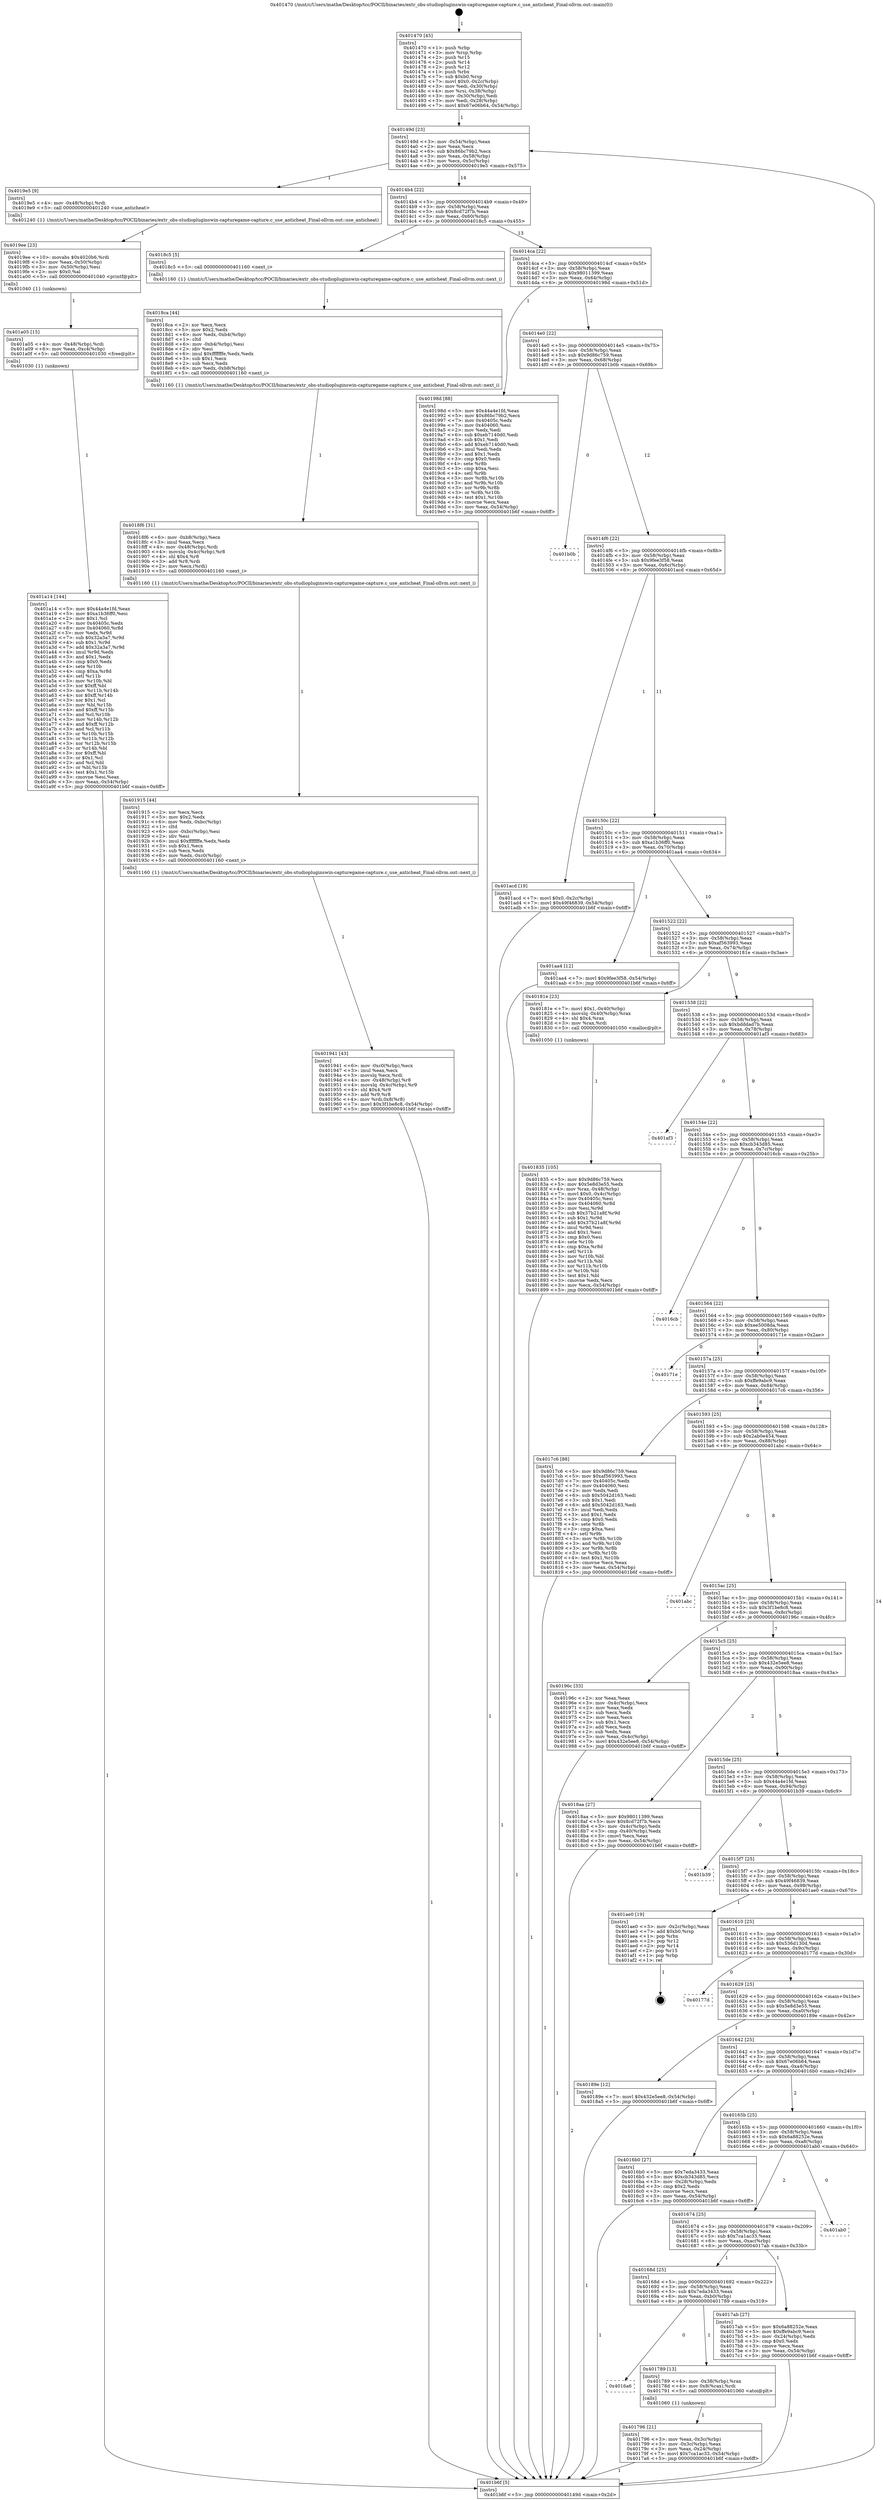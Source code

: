 digraph "0x401470" {
  label = "0x401470 (/mnt/c/Users/mathe/Desktop/tcc/POCII/binaries/extr_obs-studiopluginswin-capturegame-capture.c_use_anticheat_Final-ollvm.out::main(0))"
  labelloc = "t"
  node[shape=record]

  Entry [label="",width=0.3,height=0.3,shape=circle,fillcolor=black,style=filled]
  "0x40149d" [label="{
     0x40149d [23]\l
     | [instrs]\l
     &nbsp;&nbsp;0x40149d \<+3\>: mov -0x54(%rbp),%eax\l
     &nbsp;&nbsp;0x4014a0 \<+2\>: mov %eax,%ecx\l
     &nbsp;&nbsp;0x4014a2 \<+6\>: sub $0x86bc79b2,%ecx\l
     &nbsp;&nbsp;0x4014a8 \<+3\>: mov %eax,-0x58(%rbp)\l
     &nbsp;&nbsp;0x4014ab \<+3\>: mov %ecx,-0x5c(%rbp)\l
     &nbsp;&nbsp;0x4014ae \<+6\>: je 00000000004019e5 \<main+0x575\>\l
  }"]
  "0x4019e5" [label="{
     0x4019e5 [9]\l
     | [instrs]\l
     &nbsp;&nbsp;0x4019e5 \<+4\>: mov -0x48(%rbp),%rdi\l
     &nbsp;&nbsp;0x4019e9 \<+5\>: call 0000000000401240 \<use_anticheat\>\l
     | [calls]\l
     &nbsp;&nbsp;0x401240 \{1\} (/mnt/c/Users/mathe/Desktop/tcc/POCII/binaries/extr_obs-studiopluginswin-capturegame-capture.c_use_anticheat_Final-ollvm.out::use_anticheat)\l
  }"]
  "0x4014b4" [label="{
     0x4014b4 [22]\l
     | [instrs]\l
     &nbsp;&nbsp;0x4014b4 \<+5\>: jmp 00000000004014b9 \<main+0x49\>\l
     &nbsp;&nbsp;0x4014b9 \<+3\>: mov -0x58(%rbp),%eax\l
     &nbsp;&nbsp;0x4014bc \<+5\>: sub $0x8cd72f7b,%eax\l
     &nbsp;&nbsp;0x4014c1 \<+3\>: mov %eax,-0x60(%rbp)\l
     &nbsp;&nbsp;0x4014c4 \<+6\>: je 00000000004018c5 \<main+0x455\>\l
  }"]
  Exit [label="",width=0.3,height=0.3,shape=circle,fillcolor=black,style=filled,peripheries=2]
  "0x4018c5" [label="{
     0x4018c5 [5]\l
     | [instrs]\l
     &nbsp;&nbsp;0x4018c5 \<+5\>: call 0000000000401160 \<next_i\>\l
     | [calls]\l
     &nbsp;&nbsp;0x401160 \{1\} (/mnt/c/Users/mathe/Desktop/tcc/POCII/binaries/extr_obs-studiopluginswin-capturegame-capture.c_use_anticheat_Final-ollvm.out::next_i)\l
  }"]
  "0x4014ca" [label="{
     0x4014ca [22]\l
     | [instrs]\l
     &nbsp;&nbsp;0x4014ca \<+5\>: jmp 00000000004014cf \<main+0x5f\>\l
     &nbsp;&nbsp;0x4014cf \<+3\>: mov -0x58(%rbp),%eax\l
     &nbsp;&nbsp;0x4014d2 \<+5\>: sub $0x98011399,%eax\l
     &nbsp;&nbsp;0x4014d7 \<+3\>: mov %eax,-0x64(%rbp)\l
     &nbsp;&nbsp;0x4014da \<+6\>: je 000000000040198d \<main+0x51d\>\l
  }"]
  "0x401a14" [label="{
     0x401a14 [144]\l
     | [instrs]\l
     &nbsp;&nbsp;0x401a14 \<+5\>: mov $0x44a4e1fd,%eax\l
     &nbsp;&nbsp;0x401a19 \<+5\>: mov $0xa1b36ff0,%esi\l
     &nbsp;&nbsp;0x401a1e \<+2\>: mov $0x1,%cl\l
     &nbsp;&nbsp;0x401a20 \<+7\>: mov 0x40405c,%edx\l
     &nbsp;&nbsp;0x401a27 \<+8\>: mov 0x404060,%r8d\l
     &nbsp;&nbsp;0x401a2f \<+3\>: mov %edx,%r9d\l
     &nbsp;&nbsp;0x401a32 \<+7\>: sub $0x32a3a7,%r9d\l
     &nbsp;&nbsp;0x401a39 \<+4\>: sub $0x1,%r9d\l
     &nbsp;&nbsp;0x401a3d \<+7\>: add $0x32a3a7,%r9d\l
     &nbsp;&nbsp;0x401a44 \<+4\>: imul %r9d,%edx\l
     &nbsp;&nbsp;0x401a48 \<+3\>: and $0x1,%edx\l
     &nbsp;&nbsp;0x401a4b \<+3\>: cmp $0x0,%edx\l
     &nbsp;&nbsp;0x401a4e \<+4\>: sete %r10b\l
     &nbsp;&nbsp;0x401a52 \<+4\>: cmp $0xa,%r8d\l
     &nbsp;&nbsp;0x401a56 \<+4\>: setl %r11b\l
     &nbsp;&nbsp;0x401a5a \<+3\>: mov %r10b,%bl\l
     &nbsp;&nbsp;0x401a5d \<+3\>: xor $0xff,%bl\l
     &nbsp;&nbsp;0x401a60 \<+3\>: mov %r11b,%r14b\l
     &nbsp;&nbsp;0x401a63 \<+4\>: xor $0xff,%r14b\l
     &nbsp;&nbsp;0x401a67 \<+3\>: xor $0x1,%cl\l
     &nbsp;&nbsp;0x401a6a \<+3\>: mov %bl,%r15b\l
     &nbsp;&nbsp;0x401a6d \<+4\>: and $0xff,%r15b\l
     &nbsp;&nbsp;0x401a71 \<+3\>: and %cl,%r10b\l
     &nbsp;&nbsp;0x401a74 \<+3\>: mov %r14b,%r12b\l
     &nbsp;&nbsp;0x401a77 \<+4\>: and $0xff,%r12b\l
     &nbsp;&nbsp;0x401a7b \<+3\>: and %cl,%r11b\l
     &nbsp;&nbsp;0x401a7e \<+3\>: or %r10b,%r15b\l
     &nbsp;&nbsp;0x401a81 \<+3\>: or %r11b,%r12b\l
     &nbsp;&nbsp;0x401a84 \<+3\>: xor %r12b,%r15b\l
     &nbsp;&nbsp;0x401a87 \<+3\>: or %r14b,%bl\l
     &nbsp;&nbsp;0x401a8a \<+3\>: xor $0xff,%bl\l
     &nbsp;&nbsp;0x401a8d \<+3\>: or $0x1,%cl\l
     &nbsp;&nbsp;0x401a90 \<+2\>: and %cl,%bl\l
     &nbsp;&nbsp;0x401a92 \<+3\>: or %bl,%r15b\l
     &nbsp;&nbsp;0x401a95 \<+4\>: test $0x1,%r15b\l
     &nbsp;&nbsp;0x401a99 \<+3\>: cmovne %esi,%eax\l
     &nbsp;&nbsp;0x401a9c \<+3\>: mov %eax,-0x54(%rbp)\l
     &nbsp;&nbsp;0x401a9f \<+5\>: jmp 0000000000401b6f \<main+0x6ff\>\l
  }"]
  "0x40198d" [label="{
     0x40198d [88]\l
     | [instrs]\l
     &nbsp;&nbsp;0x40198d \<+5\>: mov $0x44a4e1fd,%eax\l
     &nbsp;&nbsp;0x401992 \<+5\>: mov $0x86bc79b2,%ecx\l
     &nbsp;&nbsp;0x401997 \<+7\>: mov 0x40405c,%edx\l
     &nbsp;&nbsp;0x40199e \<+7\>: mov 0x404060,%esi\l
     &nbsp;&nbsp;0x4019a5 \<+2\>: mov %edx,%edi\l
     &nbsp;&nbsp;0x4019a7 \<+6\>: sub $0xeb7140d0,%edi\l
     &nbsp;&nbsp;0x4019ad \<+3\>: sub $0x1,%edi\l
     &nbsp;&nbsp;0x4019b0 \<+6\>: add $0xeb7140d0,%edi\l
     &nbsp;&nbsp;0x4019b6 \<+3\>: imul %edi,%edx\l
     &nbsp;&nbsp;0x4019b9 \<+3\>: and $0x1,%edx\l
     &nbsp;&nbsp;0x4019bc \<+3\>: cmp $0x0,%edx\l
     &nbsp;&nbsp;0x4019bf \<+4\>: sete %r8b\l
     &nbsp;&nbsp;0x4019c3 \<+3\>: cmp $0xa,%esi\l
     &nbsp;&nbsp;0x4019c6 \<+4\>: setl %r9b\l
     &nbsp;&nbsp;0x4019ca \<+3\>: mov %r8b,%r10b\l
     &nbsp;&nbsp;0x4019cd \<+3\>: and %r9b,%r10b\l
     &nbsp;&nbsp;0x4019d0 \<+3\>: xor %r9b,%r8b\l
     &nbsp;&nbsp;0x4019d3 \<+3\>: or %r8b,%r10b\l
     &nbsp;&nbsp;0x4019d6 \<+4\>: test $0x1,%r10b\l
     &nbsp;&nbsp;0x4019da \<+3\>: cmovne %ecx,%eax\l
     &nbsp;&nbsp;0x4019dd \<+3\>: mov %eax,-0x54(%rbp)\l
     &nbsp;&nbsp;0x4019e0 \<+5\>: jmp 0000000000401b6f \<main+0x6ff\>\l
  }"]
  "0x4014e0" [label="{
     0x4014e0 [22]\l
     | [instrs]\l
     &nbsp;&nbsp;0x4014e0 \<+5\>: jmp 00000000004014e5 \<main+0x75\>\l
     &nbsp;&nbsp;0x4014e5 \<+3\>: mov -0x58(%rbp),%eax\l
     &nbsp;&nbsp;0x4014e8 \<+5\>: sub $0x9d86c759,%eax\l
     &nbsp;&nbsp;0x4014ed \<+3\>: mov %eax,-0x68(%rbp)\l
     &nbsp;&nbsp;0x4014f0 \<+6\>: je 0000000000401b0b \<main+0x69b\>\l
  }"]
  "0x401a05" [label="{
     0x401a05 [15]\l
     | [instrs]\l
     &nbsp;&nbsp;0x401a05 \<+4\>: mov -0x48(%rbp),%rdi\l
     &nbsp;&nbsp;0x401a09 \<+6\>: mov %eax,-0xc4(%rbp)\l
     &nbsp;&nbsp;0x401a0f \<+5\>: call 0000000000401030 \<free@plt\>\l
     | [calls]\l
     &nbsp;&nbsp;0x401030 \{1\} (unknown)\l
  }"]
  "0x401b0b" [label="{
     0x401b0b\l
  }", style=dashed]
  "0x4014f6" [label="{
     0x4014f6 [22]\l
     | [instrs]\l
     &nbsp;&nbsp;0x4014f6 \<+5\>: jmp 00000000004014fb \<main+0x8b\>\l
     &nbsp;&nbsp;0x4014fb \<+3\>: mov -0x58(%rbp),%eax\l
     &nbsp;&nbsp;0x4014fe \<+5\>: sub $0x9fee3f58,%eax\l
     &nbsp;&nbsp;0x401503 \<+3\>: mov %eax,-0x6c(%rbp)\l
     &nbsp;&nbsp;0x401506 \<+6\>: je 0000000000401acd \<main+0x65d\>\l
  }"]
  "0x4019ee" [label="{
     0x4019ee [23]\l
     | [instrs]\l
     &nbsp;&nbsp;0x4019ee \<+10\>: movabs $0x4020b6,%rdi\l
     &nbsp;&nbsp;0x4019f8 \<+3\>: mov %eax,-0x50(%rbp)\l
     &nbsp;&nbsp;0x4019fb \<+3\>: mov -0x50(%rbp),%esi\l
     &nbsp;&nbsp;0x4019fe \<+2\>: mov $0x0,%al\l
     &nbsp;&nbsp;0x401a00 \<+5\>: call 0000000000401040 \<printf@plt\>\l
     | [calls]\l
     &nbsp;&nbsp;0x401040 \{1\} (unknown)\l
  }"]
  "0x401acd" [label="{
     0x401acd [19]\l
     | [instrs]\l
     &nbsp;&nbsp;0x401acd \<+7\>: movl $0x0,-0x2c(%rbp)\l
     &nbsp;&nbsp;0x401ad4 \<+7\>: movl $0x49f46839,-0x54(%rbp)\l
     &nbsp;&nbsp;0x401adb \<+5\>: jmp 0000000000401b6f \<main+0x6ff\>\l
  }"]
  "0x40150c" [label="{
     0x40150c [22]\l
     | [instrs]\l
     &nbsp;&nbsp;0x40150c \<+5\>: jmp 0000000000401511 \<main+0xa1\>\l
     &nbsp;&nbsp;0x401511 \<+3\>: mov -0x58(%rbp),%eax\l
     &nbsp;&nbsp;0x401514 \<+5\>: sub $0xa1b36ff0,%eax\l
     &nbsp;&nbsp;0x401519 \<+3\>: mov %eax,-0x70(%rbp)\l
     &nbsp;&nbsp;0x40151c \<+6\>: je 0000000000401aa4 \<main+0x634\>\l
  }"]
  "0x401941" [label="{
     0x401941 [43]\l
     | [instrs]\l
     &nbsp;&nbsp;0x401941 \<+6\>: mov -0xc0(%rbp),%ecx\l
     &nbsp;&nbsp;0x401947 \<+3\>: imul %eax,%ecx\l
     &nbsp;&nbsp;0x40194a \<+3\>: movslq %ecx,%rdi\l
     &nbsp;&nbsp;0x40194d \<+4\>: mov -0x48(%rbp),%r8\l
     &nbsp;&nbsp;0x401951 \<+4\>: movslq -0x4c(%rbp),%r9\l
     &nbsp;&nbsp;0x401955 \<+4\>: shl $0x4,%r9\l
     &nbsp;&nbsp;0x401959 \<+3\>: add %r9,%r8\l
     &nbsp;&nbsp;0x40195c \<+4\>: mov %rdi,0x8(%r8)\l
     &nbsp;&nbsp;0x401960 \<+7\>: movl $0x3f1be8c8,-0x54(%rbp)\l
     &nbsp;&nbsp;0x401967 \<+5\>: jmp 0000000000401b6f \<main+0x6ff\>\l
  }"]
  "0x401aa4" [label="{
     0x401aa4 [12]\l
     | [instrs]\l
     &nbsp;&nbsp;0x401aa4 \<+7\>: movl $0x9fee3f58,-0x54(%rbp)\l
     &nbsp;&nbsp;0x401aab \<+5\>: jmp 0000000000401b6f \<main+0x6ff\>\l
  }"]
  "0x401522" [label="{
     0x401522 [22]\l
     | [instrs]\l
     &nbsp;&nbsp;0x401522 \<+5\>: jmp 0000000000401527 \<main+0xb7\>\l
     &nbsp;&nbsp;0x401527 \<+3\>: mov -0x58(%rbp),%eax\l
     &nbsp;&nbsp;0x40152a \<+5\>: sub $0xaf563993,%eax\l
     &nbsp;&nbsp;0x40152f \<+3\>: mov %eax,-0x74(%rbp)\l
     &nbsp;&nbsp;0x401532 \<+6\>: je 000000000040181e \<main+0x3ae\>\l
  }"]
  "0x401915" [label="{
     0x401915 [44]\l
     | [instrs]\l
     &nbsp;&nbsp;0x401915 \<+2\>: xor %ecx,%ecx\l
     &nbsp;&nbsp;0x401917 \<+5\>: mov $0x2,%edx\l
     &nbsp;&nbsp;0x40191c \<+6\>: mov %edx,-0xbc(%rbp)\l
     &nbsp;&nbsp;0x401922 \<+1\>: cltd\l
     &nbsp;&nbsp;0x401923 \<+6\>: mov -0xbc(%rbp),%esi\l
     &nbsp;&nbsp;0x401929 \<+2\>: idiv %esi\l
     &nbsp;&nbsp;0x40192b \<+6\>: imul $0xfffffffe,%edx,%edx\l
     &nbsp;&nbsp;0x401931 \<+3\>: sub $0x1,%ecx\l
     &nbsp;&nbsp;0x401934 \<+2\>: sub %ecx,%edx\l
     &nbsp;&nbsp;0x401936 \<+6\>: mov %edx,-0xc0(%rbp)\l
     &nbsp;&nbsp;0x40193c \<+5\>: call 0000000000401160 \<next_i\>\l
     | [calls]\l
     &nbsp;&nbsp;0x401160 \{1\} (/mnt/c/Users/mathe/Desktop/tcc/POCII/binaries/extr_obs-studiopluginswin-capturegame-capture.c_use_anticheat_Final-ollvm.out::next_i)\l
  }"]
  "0x40181e" [label="{
     0x40181e [23]\l
     | [instrs]\l
     &nbsp;&nbsp;0x40181e \<+7\>: movl $0x1,-0x40(%rbp)\l
     &nbsp;&nbsp;0x401825 \<+4\>: movslq -0x40(%rbp),%rax\l
     &nbsp;&nbsp;0x401829 \<+4\>: shl $0x4,%rax\l
     &nbsp;&nbsp;0x40182d \<+3\>: mov %rax,%rdi\l
     &nbsp;&nbsp;0x401830 \<+5\>: call 0000000000401050 \<malloc@plt\>\l
     | [calls]\l
     &nbsp;&nbsp;0x401050 \{1\} (unknown)\l
  }"]
  "0x401538" [label="{
     0x401538 [22]\l
     | [instrs]\l
     &nbsp;&nbsp;0x401538 \<+5\>: jmp 000000000040153d \<main+0xcd\>\l
     &nbsp;&nbsp;0x40153d \<+3\>: mov -0x58(%rbp),%eax\l
     &nbsp;&nbsp;0x401540 \<+5\>: sub $0xbdddad7b,%eax\l
     &nbsp;&nbsp;0x401545 \<+3\>: mov %eax,-0x78(%rbp)\l
     &nbsp;&nbsp;0x401548 \<+6\>: je 0000000000401af3 \<main+0x683\>\l
  }"]
  "0x4018f6" [label="{
     0x4018f6 [31]\l
     | [instrs]\l
     &nbsp;&nbsp;0x4018f6 \<+6\>: mov -0xb8(%rbp),%ecx\l
     &nbsp;&nbsp;0x4018fc \<+3\>: imul %eax,%ecx\l
     &nbsp;&nbsp;0x4018ff \<+4\>: mov -0x48(%rbp),%rdi\l
     &nbsp;&nbsp;0x401903 \<+4\>: movslq -0x4c(%rbp),%r8\l
     &nbsp;&nbsp;0x401907 \<+4\>: shl $0x4,%r8\l
     &nbsp;&nbsp;0x40190b \<+3\>: add %r8,%rdi\l
     &nbsp;&nbsp;0x40190e \<+2\>: mov %ecx,(%rdi)\l
     &nbsp;&nbsp;0x401910 \<+5\>: call 0000000000401160 \<next_i\>\l
     | [calls]\l
     &nbsp;&nbsp;0x401160 \{1\} (/mnt/c/Users/mathe/Desktop/tcc/POCII/binaries/extr_obs-studiopluginswin-capturegame-capture.c_use_anticheat_Final-ollvm.out::next_i)\l
  }"]
  "0x401af3" [label="{
     0x401af3\l
  }", style=dashed]
  "0x40154e" [label="{
     0x40154e [22]\l
     | [instrs]\l
     &nbsp;&nbsp;0x40154e \<+5\>: jmp 0000000000401553 \<main+0xe3\>\l
     &nbsp;&nbsp;0x401553 \<+3\>: mov -0x58(%rbp),%eax\l
     &nbsp;&nbsp;0x401556 \<+5\>: sub $0xcb343d85,%eax\l
     &nbsp;&nbsp;0x40155b \<+3\>: mov %eax,-0x7c(%rbp)\l
     &nbsp;&nbsp;0x40155e \<+6\>: je 00000000004016cb \<main+0x25b\>\l
  }"]
  "0x4018ca" [label="{
     0x4018ca [44]\l
     | [instrs]\l
     &nbsp;&nbsp;0x4018ca \<+2\>: xor %ecx,%ecx\l
     &nbsp;&nbsp;0x4018cc \<+5\>: mov $0x2,%edx\l
     &nbsp;&nbsp;0x4018d1 \<+6\>: mov %edx,-0xb4(%rbp)\l
     &nbsp;&nbsp;0x4018d7 \<+1\>: cltd\l
     &nbsp;&nbsp;0x4018d8 \<+6\>: mov -0xb4(%rbp),%esi\l
     &nbsp;&nbsp;0x4018de \<+2\>: idiv %esi\l
     &nbsp;&nbsp;0x4018e0 \<+6\>: imul $0xfffffffe,%edx,%edx\l
     &nbsp;&nbsp;0x4018e6 \<+3\>: sub $0x1,%ecx\l
     &nbsp;&nbsp;0x4018e9 \<+2\>: sub %ecx,%edx\l
     &nbsp;&nbsp;0x4018eb \<+6\>: mov %edx,-0xb8(%rbp)\l
     &nbsp;&nbsp;0x4018f1 \<+5\>: call 0000000000401160 \<next_i\>\l
     | [calls]\l
     &nbsp;&nbsp;0x401160 \{1\} (/mnt/c/Users/mathe/Desktop/tcc/POCII/binaries/extr_obs-studiopluginswin-capturegame-capture.c_use_anticheat_Final-ollvm.out::next_i)\l
  }"]
  "0x4016cb" [label="{
     0x4016cb\l
  }", style=dashed]
  "0x401564" [label="{
     0x401564 [22]\l
     | [instrs]\l
     &nbsp;&nbsp;0x401564 \<+5\>: jmp 0000000000401569 \<main+0xf9\>\l
     &nbsp;&nbsp;0x401569 \<+3\>: mov -0x58(%rbp),%eax\l
     &nbsp;&nbsp;0x40156c \<+5\>: sub $0xee5008da,%eax\l
     &nbsp;&nbsp;0x401571 \<+3\>: mov %eax,-0x80(%rbp)\l
     &nbsp;&nbsp;0x401574 \<+6\>: je 000000000040171e \<main+0x2ae\>\l
  }"]
  "0x401835" [label="{
     0x401835 [105]\l
     | [instrs]\l
     &nbsp;&nbsp;0x401835 \<+5\>: mov $0x9d86c759,%ecx\l
     &nbsp;&nbsp;0x40183a \<+5\>: mov $0x5e8d3e55,%edx\l
     &nbsp;&nbsp;0x40183f \<+4\>: mov %rax,-0x48(%rbp)\l
     &nbsp;&nbsp;0x401843 \<+7\>: movl $0x0,-0x4c(%rbp)\l
     &nbsp;&nbsp;0x40184a \<+7\>: mov 0x40405c,%esi\l
     &nbsp;&nbsp;0x401851 \<+8\>: mov 0x404060,%r8d\l
     &nbsp;&nbsp;0x401859 \<+3\>: mov %esi,%r9d\l
     &nbsp;&nbsp;0x40185c \<+7\>: sub $0x37b21a8f,%r9d\l
     &nbsp;&nbsp;0x401863 \<+4\>: sub $0x1,%r9d\l
     &nbsp;&nbsp;0x401867 \<+7\>: add $0x37b21a8f,%r9d\l
     &nbsp;&nbsp;0x40186e \<+4\>: imul %r9d,%esi\l
     &nbsp;&nbsp;0x401872 \<+3\>: and $0x1,%esi\l
     &nbsp;&nbsp;0x401875 \<+3\>: cmp $0x0,%esi\l
     &nbsp;&nbsp;0x401878 \<+4\>: sete %r10b\l
     &nbsp;&nbsp;0x40187c \<+4\>: cmp $0xa,%r8d\l
     &nbsp;&nbsp;0x401880 \<+4\>: setl %r11b\l
     &nbsp;&nbsp;0x401884 \<+3\>: mov %r10b,%bl\l
     &nbsp;&nbsp;0x401887 \<+3\>: and %r11b,%bl\l
     &nbsp;&nbsp;0x40188a \<+3\>: xor %r11b,%r10b\l
     &nbsp;&nbsp;0x40188d \<+3\>: or %r10b,%bl\l
     &nbsp;&nbsp;0x401890 \<+3\>: test $0x1,%bl\l
     &nbsp;&nbsp;0x401893 \<+3\>: cmovne %edx,%ecx\l
     &nbsp;&nbsp;0x401896 \<+3\>: mov %ecx,-0x54(%rbp)\l
     &nbsp;&nbsp;0x401899 \<+5\>: jmp 0000000000401b6f \<main+0x6ff\>\l
  }"]
  "0x40171e" [label="{
     0x40171e\l
  }", style=dashed]
  "0x40157a" [label="{
     0x40157a [25]\l
     | [instrs]\l
     &nbsp;&nbsp;0x40157a \<+5\>: jmp 000000000040157f \<main+0x10f\>\l
     &nbsp;&nbsp;0x40157f \<+3\>: mov -0x58(%rbp),%eax\l
     &nbsp;&nbsp;0x401582 \<+5\>: sub $0xffe9abc9,%eax\l
     &nbsp;&nbsp;0x401587 \<+6\>: mov %eax,-0x84(%rbp)\l
     &nbsp;&nbsp;0x40158d \<+6\>: je 00000000004017c6 \<main+0x356\>\l
  }"]
  "0x401796" [label="{
     0x401796 [21]\l
     | [instrs]\l
     &nbsp;&nbsp;0x401796 \<+3\>: mov %eax,-0x3c(%rbp)\l
     &nbsp;&nbsp;0x401799 \<+3\>: mov -0x3c(%rbp),%eax\l
     &nbsp;&nbsp;0x40179c \<+3\>: mov %eax,-0x24(%rbp)\l
     &nbsp;&nbsp;0x40179f \<+7\>: movl $0x7ca1ac33,-0x54(%rbp)\l
     &nbsp;&nbsp;0x4017a6 \<+5\>: jmp 0000000000401b6f \<main+0x6ff\>\l
  }"]
  "0x4017c6" [label="{
     0x4017c6 [88]\l
     | [instrs]\l
     &nbsp;&nbsp;0x4017c6 \<+5\>: mov $0x9d86c759,%eax\l
     &nbsp;&nbsp;0x4017cb \<+5\>: mov $0xaf563993,%ecx\l
     &nbsp;&nbsp;0x4017d0 \<+7\>: mov 0x40405c,%edx\l
     &nbsp;&nbsp;0x4017d7 \<+7\>: mov 0x404060,%esi\l
     &nbsp;&nbsp;0x4017de \<+2\>: mov %edx,%edi\l
     &nbsp;&nbsp;0x4017e0 \<+6\>: sub $0x5042d163,%edi\l
     &nbsp;&nbsp;0x4017e6 \<+3\>: sub $0x1,%edi\l
     &nbsp;&nbsp;0x4017e9 \<+6\>: add $0x5042d163,%edi\l
     &nbsp;&nbsp;0x4017ef \<+3\>: imul %edi,%edx\l
     &nbsp;&nbsp;0x4017f2 \<+3\>: and $0x1,%edx\l
     &nbsp;&nbsp;0x4017f5 \<+3\>: cmp $0x0,%edx\l
     &nbsp;&nbsp;0x4017f8 \<+4\>: sete %r8b\l
     &nbsp;&nbsp;0x4017fc \<+3\>: cmp $0xa,%esi\l
     &nbsp;&nbsp;0x4017ff \<+4\>: setl %r9b\l
     &nbsp;&nbsp;0x401803 \<+3\>: mov %r8b,%r10b\l
     &nbsp;&nbsp;0x401806 \<+3\>: and %r9b,%r10b\l
     &nbsp;&nbsp;0x401809 \<+3\>: xor %r9b,%r8b\l
     &nbsp;&nbsp;0x40180c \<+3\>: or %r8b,%r10b\l
     &nbsp;&nbsp;0x40180f \<+4\>: test $0x1,%r10b\l
     &nbsp;&nbsp;0x401813 \<+3\>: cmovne %ecx,%eax\l
     &nbsp;&nbsp;0x401816 \<+3\>: mov %eax,-0x54(%rbp)\l
     &nbsp;&nbsp;0x401819 \<+5\>: jmp 0000000000401b6f \<main+0x6ff\>\l
  }"]
  "0x401593" [label="{
     0x401593 [25]\l
     | [instrs]\l
     &nbsp;&nbsp;0x401593 \<+5\>: jmp 0000000000401598 \<main+0x128\>\l
     &nbsp;&nbsp;0x401598 \<+3\>: mov -0x58(%rbp),%eax\l
     &nbsp;&nbsp;0x40159b \<+5\>: sub $0x2ab0e454,%eax\l
     &nbsp;&nbsp;0x4015a0 \<+6\>: mov %eax,-0x88(%rbp)\l
     &nbsp;&nbsp;0x4015a6 \<+6\>: je 0000000000401abc \<main+0x64c\>\l
  }"]
  "0x4016a6" [label="{
     0x4016a6\l
  }", style=dashed]
  "0x401abc" [label="{
     0x401abc\l
  }", style=dashed]
  "0x4015ac" [label="{
     0x4015ac [25]\l
     | [instrs]\l
     &nbsp;&nbsp;0x4015ac \<+5\>: jmp 00000000004015b1 \<main+0x141\>\l
     &nbsp;&nbsp;0x4015b1 \<+3\>: mov -0x58(%rbp),%eax\l
     &nbsp;&nbsp;0x4015b4 \<+5\>: sub $0x3f1be8c8,%eax\l
     &nbsp;&nbsp;0x4015b9 \<+6\>: mov %eax,-0x8c(%rbp)\l
     &nbsp;&nbsp;0x4015bf \<+6\>: je 000000000040196c \<main+0x4fc\>\l
  }"]
  "0x401789" [label="{
     0x401789 [13]\l
     | [instrs]\l
     &nbsp;&nbsp;0x401789 \<+4\>: mov -0x38(%rbp),%rax\l
     &nbsp;&nbsp;0x40178d \<+4\>: mov 0x8(%rax),%rdi\l
     &nbsp;&nbsp;0x401791 \<+5\>: call 0000000000401060 \<atoi@plt\>\l
     | [calls]\l
     &nbsp;&nbsp;0x401060 \{1\} (unknown)\l
  }"]
  "0x40196c" [label="{
     0x40196c [33]\l
     | [instrs]\l
     &nbsp;&nbsp;0x40196c \<+2\>: xor %eax,%eax\l
     &nbsp;&nbsp;0x40196e \<+3\>: mov -0x4c(%rbp),%ecx\l
     &nbsp;&nbsp;0x401971 \<+2\>: mov %eax,%edx\l
     &nbsp;&nbsp;0x401973 \<+2\>: sub %ecx,%edx\l
     &nbsp;&nbsp;0x401975 \<+2\>: mov %eax,%ecx\l
     &nbsp;&nbsp;0x401977 \<+3\>: sub $0x1,%ecx\l
     &nbsp;&nbsp;0x40197a \<+2\>: add %ecx,%edx\l
     &nbsp;&nbsp;0x40197c \<+2\>: sub %edx,%eax\l
     &nbsp;&nbsp;0x40197e \<+3\>: mov %eax,-0x4c(%rbp)\l
     &nbsp;&nbsp;0x401981 \<+7\>: movl $0x432e5ee8,-0x54(%rbp)\l
     &nbsp;&nbsp;0x401988 \<+5\>: jmp 0000000000401b6f \<main+0x6ff\>\l
  }"]
  "0x4015c5" [label="{
     0x4015c5 [25]\l
     | [instrs]\l
     &nbsp;&nbsp;0x4015c5 \<+5\>: jmp 00000000004015ca \<main+0x15a\>\l
     &nbsp;&nbsp;0x4015ca \<+3\>: mov -0x58(%rbp),%eax\l
     &nbsp;&nbsp;0x4015cd \<+5\>: sub $0x432e5ee8,%eax\l
     &nbsp;&nbsp;0x4015d2 \<+6\>: mov %eax,-0x90(%rbp)\l
     &nbsp;&nbsp;0x4015d8 \<+6\>: je 00000000004018aa \<main+0x43a\>\l
  }"]
  "0x40168d" [label="{
     0x40168d [25]\l
     | [instrs]\l
     &nbsp;&nbsp;0x40168d \<+5\>: jmp 0000000000401692 \<main+0x222\>\l
     &nbsp;&nbsp;0x401692 \<+3\>: mov -0x58(%rbp),%eax\l
     &nbsp;&nbsp;0x401695 \<+5\>: sub $0x7eda3433,%eax\l
     &nbsp;&nbsp;0x40169a \<+6\>: mov %eax,-0xb0(%rbp)\l
     &nbsp;&nbsp;0x4016a0 \<+6\>: je 0000000000401789 \<main+0x319\>\l
  }"]
  "0x4018aa" [label="{
     0x4018aa [27]\l
     | [instrs]\l
     &nbsp;&nbsp;0x4018aa \<+5\>: mov $0x98011399,%eax\l
     &nbsp;&nbsp;0x4018af \<+5\>: mov $0x8cd72f7b,%ecx\l
     &nbsp;&nbsp;0x4018b4 \<+3\>: mov -0x4c(%rbp),%edx\l
     &nbsp;&nbsp;0x4018b7 \<+3\>: cmp -0x40(%rbp),%edx\l
     &nbsp;&nbsp;0x4018ba \<+3\>: cmovl %ecx,%eax\l
     &nbsp;&nbsp;0x4018bd \<+3\>: mov %eax,-0x54(%rbp)\l
     &nbsp;&nbsp;0x4018c0 \<+5\>: jmp 0000000000401b6f \<main+0x6ff\>\l
  }"]
  "0x4015de" [label="{
     0x4015de [25]\l
     | [instrs]\l
     &nbsp;&nbsp;0x4015de \<+5\>: jmp 00000000004015e3 \<main+0x173\>\l
     &nbsp;&nbsp;0x4015e3 \<+3\>: mov -0x58(%rbp),%eax\l
     &nbsp;&nbsp;0x4015e6 \<+5\>: sub $0x44a4e1fd,%eax\l
     &nbsp;&nbsp;0x4015eb \<+6\>: mov %eax,-0x94(%rbp)\l
     &nbsp;&nbsp;0x4015f1 \<+6\>: je 0000000000401b39 \<main+0x6c9\>\l
  }"]
  "0x4017ab" [label="{
     0x4017ab [27]\l
     | [instrs]\l
     &nbsp;&nbsp;0x4017ab \<+5\>: mov $0x6a88252e,%eax\l
     &nbsp;&nbsp;0x4017b0 \<+5\>: mov $0xffe9abc9,%ecx\l
     &nbsp;&nbsp;0x4017b5 \<+3\>: mov -0x24(%rbp),%edx\l
     &nbsp;&nbsp;0x4017b8 \<+3\>: cmp $0x0,%edx\l
     &nbsp;&nbsp;0x4017bb \<+3\>: cmove %ecx,%eax\l
     &nbsp;&nbsp;0x4017be \<+3\>: mov %eax,-0x54(%rbp)\l
     &nbsp;&nbsp;0x4017c1 \<+5\>: jmp 0000000000401b6f \<main+0x6ff\>\l
  }"]
  "0x401b39" [label="{
     0x401b39\l
  }", style=dashed]
  "0x4015f7" [label="{
     0x4015f7 [25]\l
     | [instrs]\l
     &nbsp;&nbsp;0x4015f7 \<+5\>: jmp 00000000004015fc \<main+0x18c\>\l
     &nbsp;&nbsp;0x4015fc \<+3\>: mov -0x58(%rbp),%eax\l
     &nbsp;&nbsp;0x4015ff \<+5\>: sub $0x49f46839,%eax\l
     &nbsp;&nbsp;0x401604 \<+6\>: mov %eax,-0x98(%rbp)\l
     &nbsp;&nbsp;0x40160a \<+6\>: je 0000000000401ae0 \<main+0x670\>\l
  }"]
  "0x401674" [label="{
     0x401674 [25]\l
     | [instrs]\l
     &nbsp;&nbsp;0x401674 \<+5\>: jmp 0000000000401679 \<main+0x209\>\l
     &nbsp;&nbsp;0x401679 \<+3\>: mov -0x58(%rbp),%eax\l
     &nbsp;&nbsp;0x40167c \<+5\>: sub $0x7ca1ac33,%eax\l
     &nbsp;&nbsp;0x401681 \<+6\>: mov %eax,-0xac(%rbp)\l
     &nbsp;&nbsp;0x401687 \<+6\>: je 00000000004017ab \<main+0x33b\>\l
  }"]
  "0x401ae0" [label="{
     0x401ae0 [19]\l
     | [instrs]\l
     &nbsp;&nbsp;0x401ae0 \<+3\>: mov -0x2c(%rbp),%eax\l
     &nbsp;&nbsp;0x401ae3 \<+7\>: add $0xb0,%rsp\l
     &nbsp;&nbsp;0x401aea \<+1\>: pop %rbx\l
     &nbsp;&nbsp;0x401aeb \<+2\>: pop %r12\l
     &nbsp;&nbsp;0x401aed \<+2\>: pop %r14\l
     &nbsp;&nbsp;0x401aef \<+2\>: pop %r15\l
     &nbsp;&nbsp;0x401af1 \<+1\>: pop %rbp\l
     &nbsp;&nbsp;0x401af2 \<+1\>: ret\l
  }"]
  "0x401610" [label="{
     0x401610 [25]\l
     | [instrs]\l
     &nbsp;&nbsp;0x401610 \<+5\>: jmp 0000000000401615 \<main+0x1a5\>\l
     &nbsp;&nbsp;0x401615 \<+3\>: mov -0x58(%rbp),%eax\l
     &nbsp;&nbsp;0x401618 \<+5\>: sub $0x536d130d,%eax\l
     &nbsp;&nbsp;0x40161d \<+6\>: mov %eax,-0x9c(%rbp)\l
     &nbsp;&nbsp;0x401623 \<+6\>: je 000000000040177d \<main+0x30d\>\l
  }"]
  "0x401ab0" [label="{
     0x401ab0\l
  }", style=dashed]
  "0x40177d" [label="{
     0x40177d\l
  }", style=dashed]
  "0x401629" [label="{
     0x401629 [25]\l
     | [instrs]\l
     &nbsp;&nbsp;0x401629 \<+5\>: jmp 000000000040162e \<main+0x1be\>\l
     &nbsp;&nbsp;0x40162e \<+3\>: mov -0x58(%rbp),%eax\l
     &nbsp;&nbsp;0x401631 \<+5\>: sub $0x5e8d3e55,%eax\l
     &nbsp;&nbsp;0x401636 \<+6\>: mov %eax,-0xa0(%rbp)\l
     &nbsp;&nbsp;0x40163c \<+6\>: je 000000000040189e \<main+0x42e\>\l
  }"]
  "0x401470" [label="{
     0x401470 [45]\l
     | [instrs]\l
     &nbsp;&nbsp;0x401470 \<+1\>: push %rbp\l
     &nbsp;&nbsp;0x401471 \<+3\>: mov %rsp,%rbp\l
     &nbsp;&nbsp;0x401474 \<+2\>: push %r15\l
     &nbsp;&nbsp;0x401476 \<+2\>: push %r14\l
     &nbsp;&nbsp;0x401478 \<+2\>: push %r12\l
     &nbsp;&nbsp;0x40147a \<+1\>: push %rbx\l
     &nbsp;&nbsp;0x40147b \<+7\>: sub $0xb0,%rsp\l
     &nbsp;&nbsp;0x401482 \<+7\>: movl $0x0,-0x2c(%rbp)\l
     &nbsp;&nbsp;0x401489 \<+3\>: mov %edi,-0x30(%rbp)\l
     &nbsp;&nbsp;0x40148c \<+4\>: mov %rsi,-0x38(%rbp)\l
     &nbsp;&nbsp;0x401490 \<+3\>: mov -0x30(%rbp),%edi\l
     &nbsp;&nbsp;0x401493 \<+3\>: mov %edi,-0x28(%rbp)\l
     &nbsp;&nbsp;0x401496 \<+7\>: movl $0x67e06b64,-0x54(%rbp)\l
  }"]
  "0x40189e" [label="{
     0x40189e [12]\l
     | [instrs]\l
     &nbsp;&nbsp;0x40189e \<+7\>: movl $0x432e5ee8,-0x54(%rbp)\l
     &nbsp;&nbsp;0x4018a5 \<+5\>: jmp 0000000000401b6f \<main+0x6ff\>\l
  }"]
  "0x401642" [label="{
     0x401642 [25]\l
     | [instrs]\l
     &nbsp;&nbsp;0x401642 \<+5\>: jmp 0000000000401647 \<main+0x1d7\>\l
     &nbsp;&nbsp;0x401647 \<+3\>: mov -0x58(%rbp),%eax\l
     &nbsp;&nbsp;0x40164a \<+5\>: sub $0x67e06b64,%eax\l
     &nbsp;&nbsp;0x40164f \<+6\>: mov %eax,-0xa4(%rbp)\l
     &nbsp;&nbsp;0x401655 \<+6\>: je 00000000004016b0 \<main+0x240\>\l
  }"]
  "0x401b6f" [label="{
     0x401b6f [5]\l
     | [instrs]\l
     &nbsp;&nbsp;0x401b6f \<+5\>: jmp 000000000040149d \<main+0x2d\>\l
  }"]
  "0x4016b0" [label="{
     0x4016b0 [27]\l
     | [instrs]\l
     &nbsp;&nbsp;0x4016b0 \<+5\>: mov $0x7eda3433,%eax\l
     &nbsp;&nbsp;0x4016b5 \<+5\>: mov $0xcb343d85,%ecx\l
     &nbsp;&nbsp;0x4016ba \<+3\>: mov -0x28(%rbp),%edx\l
     &nbsp;&nbsp;0x4016bd \<+3\>: cmp $0x2,%edx\l
     &nbsp;&nbsp;0x4016c0 \<+3\>: cmovne %ecx,%eax\l
     &nbsp;&nbsp;0x4016c3 \<+3\>: mov %eax,-0x54(%rbp)\l
     &nbsp;&nbsp;0x4016c6 \<+5\>: jmp 0000000000401b6f \<main+0x6ff\>\l
  }"]
  "0x40165b" [label="{
     0x40165b [25]\l
     | [instrs]\l
     &nbsp;&nbsp;0x40165b \<+5\>: jmp 0000000000401660 \<main+0x1f0\>\l
     &nbsp;&nbsp;0x401660 \<+3\>: mov -0x58(%rbp),%eax\l
     &nbsp;&nbsp;0x401663 \<+5\>: sub $0x6a88252e,%eax\l
     &nbsp;&nbsp;0x401668 \<+6\>: mov %eax,-0xa8(%rbp)\l
     &nbsp;&nbsp;0x40166e \<+6\>: je 0000000000401ab0 \<main+0x640\>\l
  }"]
  Entry -> "0x401470" [label=" 1"]
  "0x40149d" -> "0x4019e5" [label=" 1"]
  "0x40149d" -> "0x4014b4" [label=" 14"]
  "0x401ae0" -> Exit [label=" 1"]
  "0x4014b4" -> "0x4018c5" [label=" 1"]
  "0x4014b4" -> "0x4014ca" [label=" 13"]
  "0x401acd" -> "0x401b6f" [label=" 1"]
  "0x4014ca" -> "0x40198d" [label=" 1"]
  "0x4014ca" -> "0x4014e0" [label=" 12"]
  "0x401aa4" -> "0x401b6f" [label=" 1"]
  "0x4014e0" -> "0x401b0b" [label=" 0"]
  "0x4014e0" -> "0x4014f6" [label=" 12"]
  "0x401a14" -> "0x401b6f" [label=" 1"]
  "0x4014f6" -> "0x401acd" [label=" 1"]
  "0x4014f6" -> "0x40150c" [label=" 11"]
  "0x401a05" -> "0x401a14" [label=" 1"]
  "0x40150c" -> "0x401aa4" [label=" 1"]
  "0x40150c" -> "0x401522" [label=" 10"]
  "0x4019ee" -> "0x401a05" [label=" 1"]
  "0x401522" -> "0x40181e" [label=" 1"]
  "0x401522" -> "0x401538" [label=" 9"]
  "0x4019e5" -> "0x4019ee" [label=" 1"]
  "0x401538" -> "0x401af3" [label=" 0"]
  "0x401538" -> "0x40154e" [label=" 9"]
  "0x40198d" -> "0x401b6f" [label=" 1"]
  "0x40154e" -> "0x4016cb" [label=" 0"]
  "0x40154e" -> "0x401564" [label=" 9"]
  "0x40196c" -> "0x401b6f" [label=" 1"]
  "0x401564" -> "0x40171e" [label=" 0"]
  "0x401564" -> "0x40157a" [label=" 9"]
  "0x401941" -> "0x401b6f" [label=" 1"]
  "0x40157a" -> "0x4017c6" [label=" 1"]
  "0x40157a" -> "0x401593" [label=" 8"]
  "0x401915" -> "0x401941" [label=" 1"]
  "0x401593" -> "0x401abc" [label=" 0"]
  "0x401593" -> "0x4015ac" [label=" 8"]
  "0x4018f6" -> "0x401915" [label=" 1"]
  "0x4015ac" -> "0x40196c" [label=" 1"]
  "0x4015ac" -> "0x4015c5" [label=" 7"]
  "0x4018ca" -> "0x4018f6" [label=" 1"]
  "0x4015c5" -> "0x4018aa" [label=" 2"]
  "0x4015c5" -> "0x4015de" [label=" 5"]
  "0x4018aa" -> "0x401b6f" [label=" 2"]
  "0x4015de" -> "0x401b39" [label=" 0"]
  "0x4015de" -> "0x4015f7" [label=" 5"]
  "0x40189e" -> "0x401b6f" [label=" 1"]
  "0x4015f7" -> "0x401ae0" [label=" 1"]
  "0x4015f7" -> "0x401610" [label=" 4"]
  "0x40181e" -> "0x401835" [label=" 1"]
  "0x401610" -> "0x40177d" [label=" 0"]
  "0x401610" -> "0x401629" [label=" 4"]
  "0x4017c6" -> "0x401b6f" [label=" 1"]
  "0x401629" -> "0x40189e" [label=" 1"]
  "0x401629" -> "0x401642" [label=" 3"]
  "0x401796" -> "0x401b6f" [label=" 1"]
  "0x401642" -> "0x4016b0" [label=" 1"]
  "0x401642" -> "0x40165b" [label=" 2"]
  "0x4016b0" -> "0x401b6f" [label=" 1"]
  "0x401470" -> "0x40149d" [label=" 1"]
  "0x401b6f" -> "0x40149d" [label=" 14"]
  "0x4017ab" -> "0x401b6f" [label=" 1"]
  "0x40165b" -> "0x401ab0" [label=" 0"]
  "0x40165b" -> "0x401674" [label=" 2"]
  "0x401835" -> "0x401b6f" [label=" 1"]
  "0x401674" -> "0x4017ab" [label=" 1"]
  "0x401674" -> "0x40168d" [label=" 1"]
  "0x4018c5" -> "0x4018ca" [label=" 1"]
  "0x40168d" -> "0x401789" [label=" 1"]
  "0x40168d" -> "0x4016a6" [label=" 0"]
  "0x401789" -> "0x401796" [label=" 1"]
}
